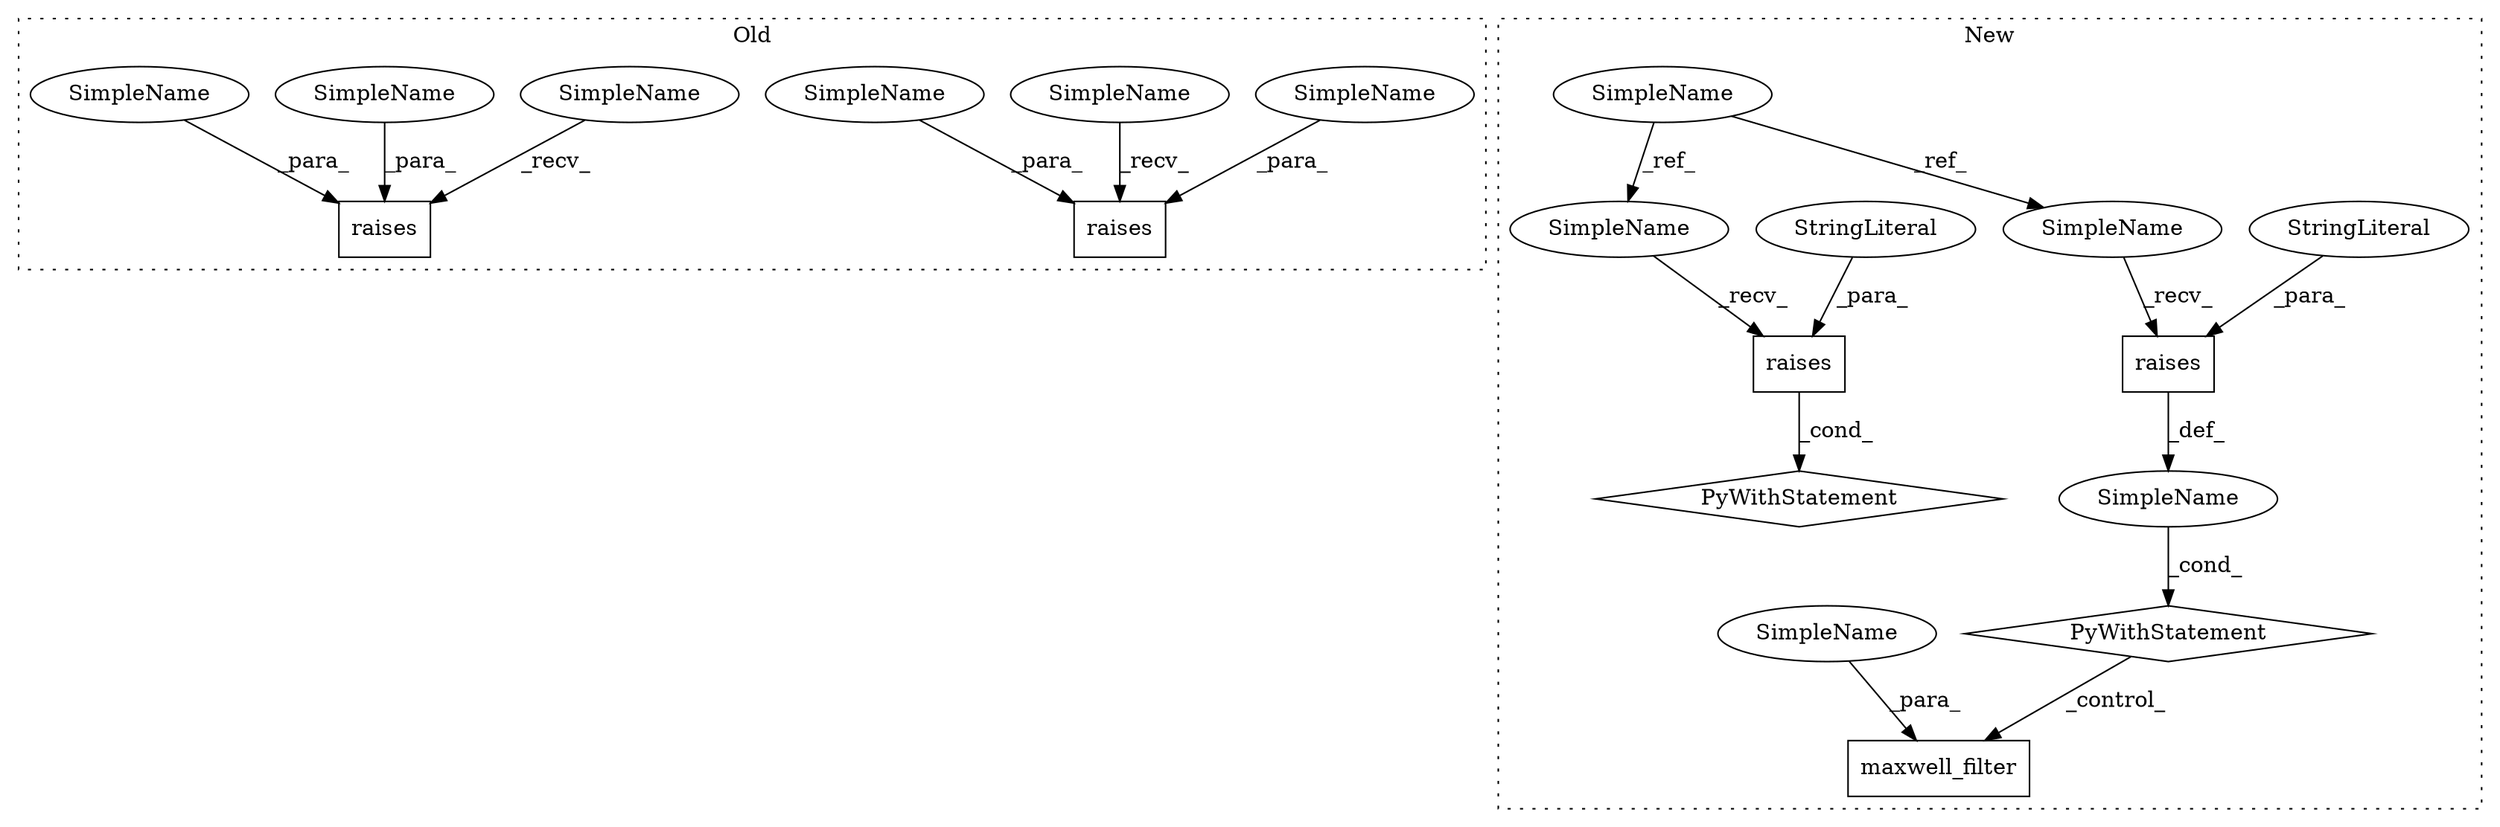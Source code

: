 digraph G {
subgraph cluster0 {
1 [label="raises" a="32" s="11662,11702" l="7,1" shape="box"];
7 [label="raises" a="32" s="11562,11604" l="7,1" shape="box"];
12 [label="SimpleName" a="42" s="11597" l="7" shape="ellipse"];
13 [label="SimpleName" a="42" s="11695" l="7" shape="ellipse"];
16 [label="SimpleName" a="42" s="11555" l="6" shape="ellipse"];
17 [label="SimpleName" a="42" s="11655" l="6" shape="ellipse"];
18 [label="SimpleName" a="42" s="11680" l="14" shape="ellipse"];
19 [label="SimpleName" a="42" s="11582" l="14" shape="ellipse"];
label = "Old";
style="dotted";
}
subgraph cluster1 {
2 [label="maxwell_filter" a="32" s="11995,12017" l="15,1" shape="box"];
3 [label="SimpleName" a="42" s="" l="" shape="ellipse"];
4 [label="PyWithStatement" a="104" s="11928,11985" l="10,2" shape="diamond"];
5 [label="raises" a="32" s="11945,11984" l="7,1" shape="box"];
6 [label="StringLiteral" a="45" s="11963" l="21" shape="ellipse"];
8 [label="SimpleName" a="42" s="8979" l="6" shape="ellipse"];
9 [label="raises" a="32" s="11805,11838" l="7,1" shape="box"];
10 [label="PyWithStatement" a="104" s="11788,11839" l="10,2" shape="diamond"];
11 [label="StringLiteral" a="45" s="11825" l="13" shape="ellipse"];
14 [label="SimpleName" a="42" s="11938" l="6" shape="ellipse"];
15 [label="SimpleName" a="42" s="11798" l="6" shape="ellipse"];
20 [label="SimpleName" a="42" s="12010" l="7" shape="ellipse"];
label = "New";
style="dotted";
}
3 -> 4 [label="_cond_"];
4 -> 2 [label="_control_"];
5 -> 3 [label="_def_"];
6 -> 5 [label="_para_"];
8 -> 14 [label="_ref_"];
8 -> 15 [label="_ref_"];
9 -> 10 [label="_cond_"];
11 -> 9 [label="_para_"];
12 -> 7 [label="_para_"];
13 -> 1 [label="_para_"];
14 -> 5 [label="_recv_"];
15 -> 9 [label="_recv_"];
16 -> 7 [label="_recv_"];
17 -> 1 [label="_recv_"];
18 -> 1 [label="_para_"];
19 -> 7 [label="_para_"];
20 -> 2 [label="_para_"];
}